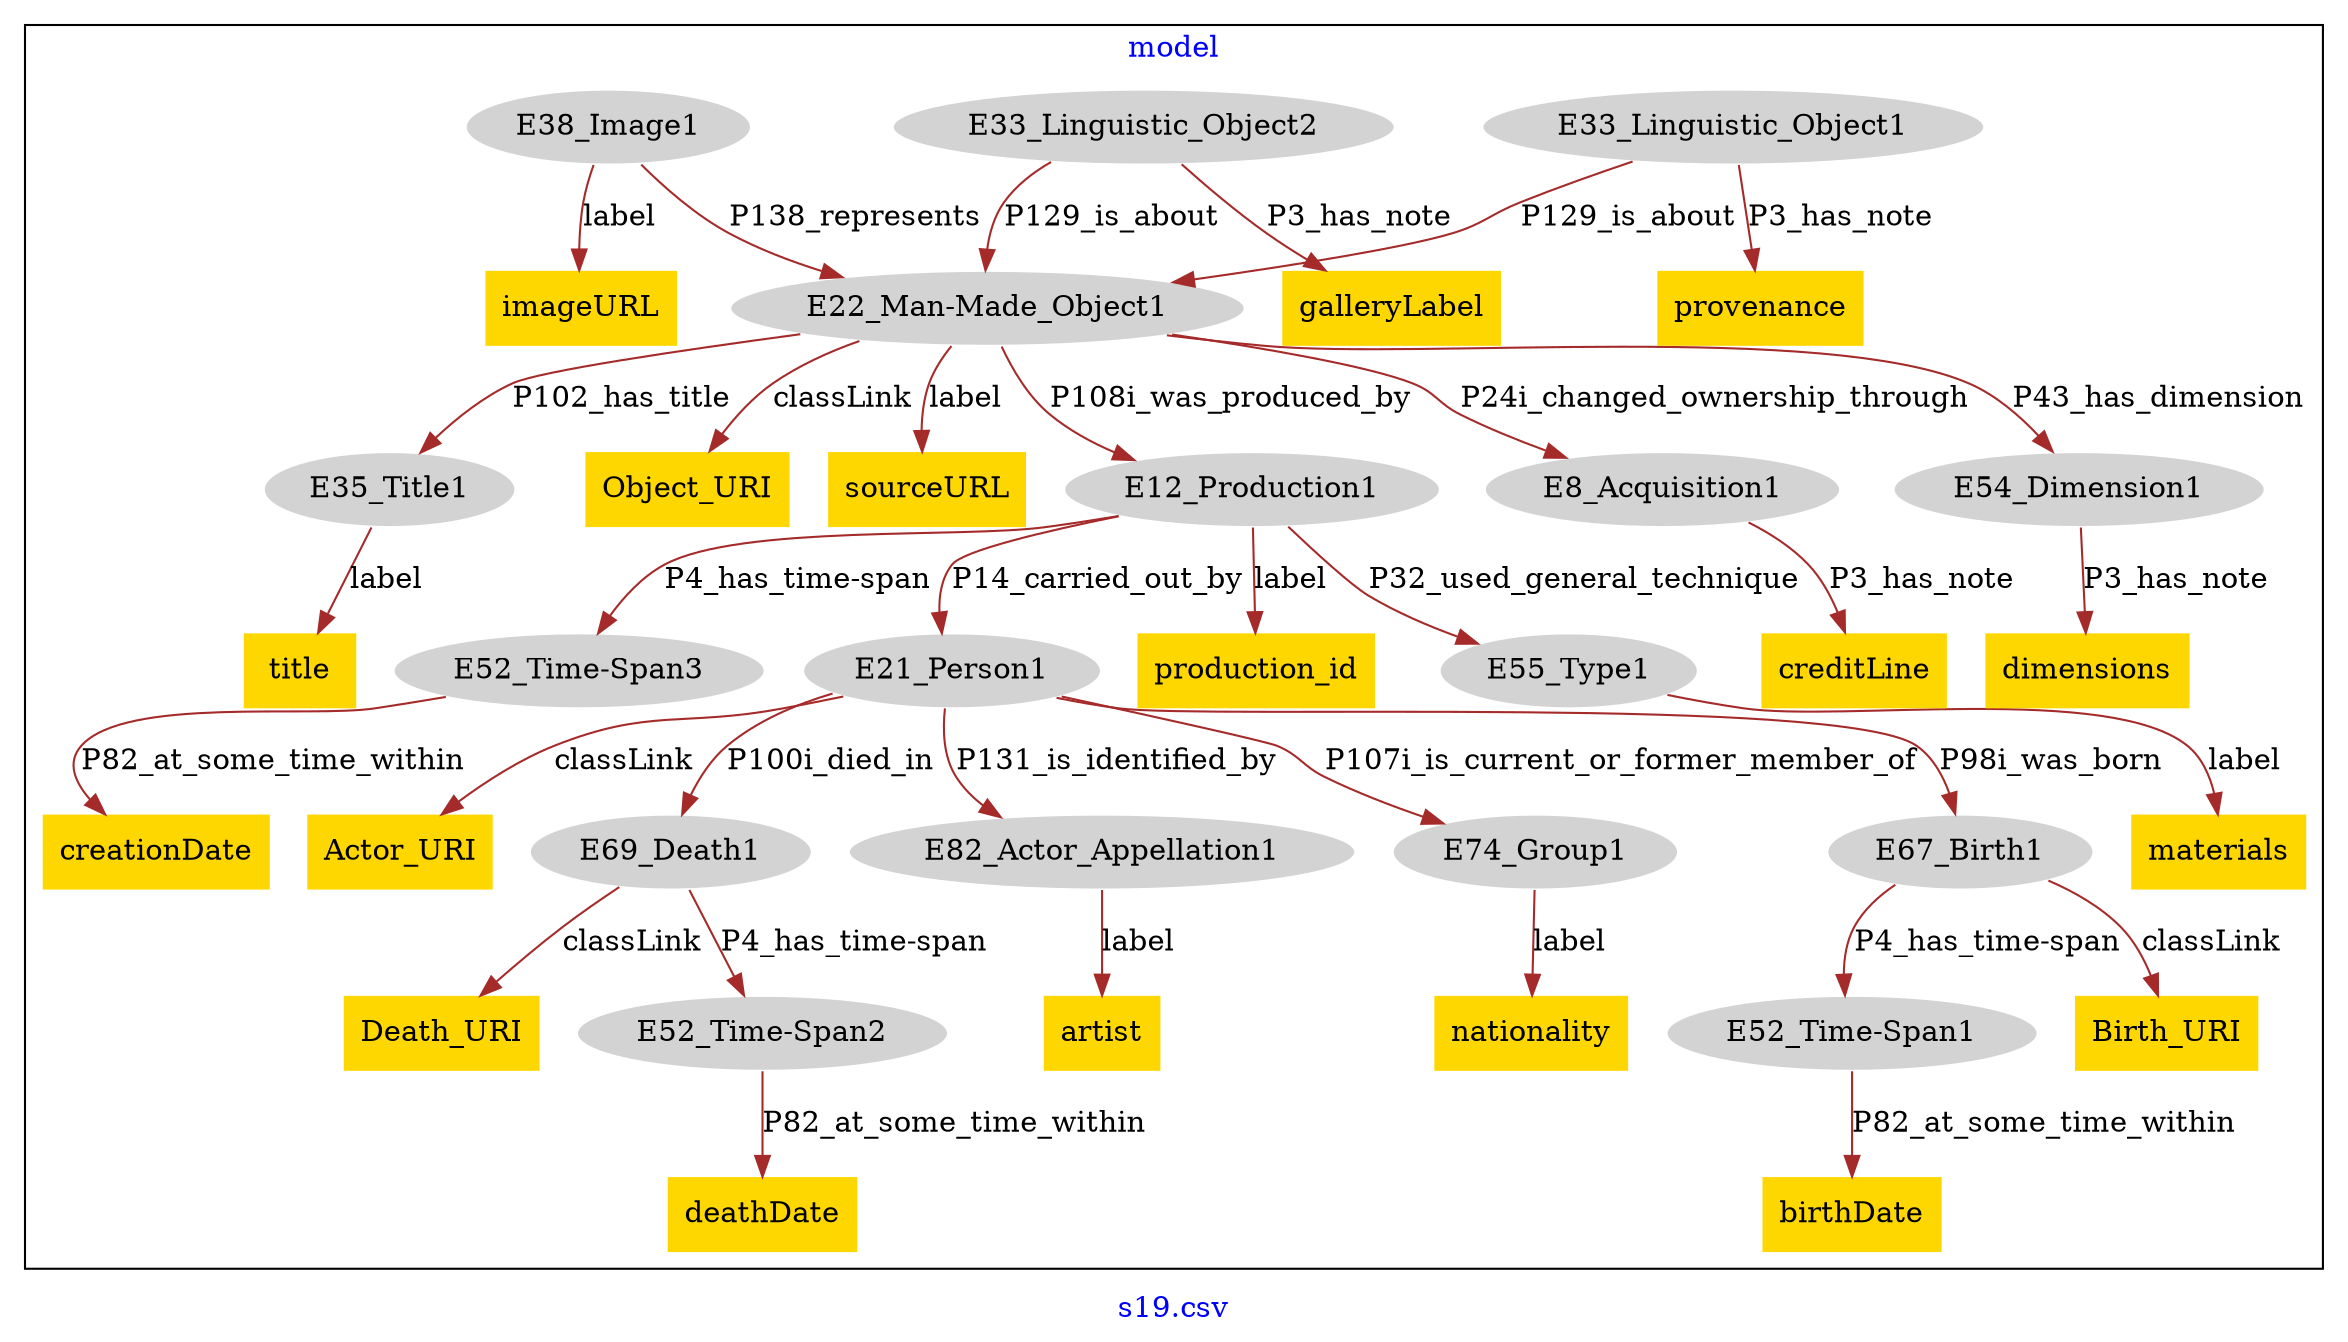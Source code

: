 digraph n0 {
fontcolor="blue"
remincross="true"
label="s19.csv"
subgraph cluster {
label="model"
n2[style="filled",color="white",fillcolor="lightgray",label="E21_Person1"];
n3[style="filled",color="white",fillcolor="lightgray",label="E82_Actor_Appellation1"];
n4[style="filled",color="white",fillcolor="lightgray",label="E35_Title1"];
n5[shape="plaintext",style="filled",fillcolor="gold",label="title"];
n6[style="filled",color="white",fillcolor="lightgray",label="E74_Group1"];
n7[style="filled",color="white",fillcolor="lightgray",label="E67_Birth1"];
n8[shape="plaintext",style="filled",fillcolor="gold",label="Birth_URI"];
n9[style="filled",color="white",fillcolor="lightgray",label="E22_Man-Made_Object1"];
n10[shape="plaintext",style="filled",fillcolor="gold",label="Object_URI"];
n11[shape="plaintext",style="filled",fillcolor="gold",label="sourceURL"];
n12[style="filled",color="white",fillcolor="lightgray",label="E33_Linguistic_Object1"];
n13[shape="plaintext",style="filled",fillcolor="gold",label="Actor_URI"];
n14[style="filled",color="white",fillcolor="lightgray",label="E69_Death1"];
n15[style="filled",color="white",fillcolor="lightgray",label="E52_Time-Span2"];
n16[shape="plaintext",style="filled",fillcolor="gold",label="artist"];
n17[style="filled",color="white",fillcolor="lightgray",label="E52_Time-Span1"];
n18[shape="plaintext",style="filled",fillcolor="gold",label="birthDate"];
n19[style="filled",color="white",fillcolor="lightgray",label="E33_Linguistic_Object2"];
n20[shape="plaintext",style="filled",fillcolor="gold",label="galleryLabel"];
n21[style="filled",color="white",fillcolor="lightgray",label="E12_Production1"];
n22[shape="plaintext",style="filled",fillcolor="gold",label="production_id"];
n23[style="filled",color="white",fillcolor="lightgray",label="E55_Type1"];
n24[shape="plaintext",style="filled",fillcolor="gold",label="materials"];
n25[style="filled",color="white",fillcolor="lightgray",label="E38_Image1"];
n26[shape="plaintext",style="filled",fillcolor="gold",label="imageURL"];
n27[style="filled",color="white",fillcolor="lightgray",label="E8_Acquisition1"];
n28[style="filled",color="white",fillcolor="lightgray",label="E52_Time-Span3"];
n29[shape="plaintext",style="filled",fillcolor="gold",label="nationality"];
n30[shape="plaintext",style="filled",fillcolor="gold",label="provenance"];
n31[shape="plaintext",style="filled",fillcolor="gold",label="deathDate"];
n32[shape="plaintext",style="filled",fillcolor="gold",label="Death_URI"];
n33[shape="plaintext",style="filled",fillcolor="gold",label="creditLine"];
n34[style="filled",color="white",fillcolor="lightgray",label="E54_Dimension1"];
n35[shape="plaintext",style="filled",fillcolor="gold",label="creationDate"];
n36[shape="plaintext",style="filled",fillcolor="gold",label="dimensions"];
}
n2 -> n3[color="brown",fontcolor="black",label="P131_is_identified_by"]
n4 -> n5[color="brown",fontcolor="black",label="label"]
n2 -> n6[color="brown",fontcolor="black",label="P107i_is_current_or_former_member_of"]
n7 -> n8[color="brown",fontcolor="black",label="classLink"]
n9 -> n10[color="brown",fontcolor="black",label="classLink"]
n9 -> n11[color="brown",fontcolor="black",label="label"]
n12 -> n9[color="brown",fontcolor="black",label="P129_is_about"]
n2 -> n13[color="brown",fontcolor="black",label="classLink"]
n14 -> n15[color="brown",fontcolor="black",label="P4_has_time-span"]
n9 -> n4[color="brown",fontcolor="black",label="P102_has_title"]
n3 -> n16[color="brown",fontcolor="black",label="label"]
n17 -> n18[color="brown",fontcolor="black",label="P82_at_some_time_within"]
n19 -> n20[color="brown",fontcolor="black",label="P3_has_note"]
n21 -> n22[color="brown",fontcolor="black",label="label"]
n23 -> n24[color="brown",fontcolor="black",label="label"]
n25 -> n26[color="brown",fontcolor="black",label="label"]
n9 -> n27[color="brown",fontcolor="black",label="P24i_changed_ownership_through"]
n21 -> n23[color="brown",fontcolor="black",label="P32_used_general_technique"]
n9 -> n21[color="brown",fontcolor="black",label="P108i_was_produced_by"]
n21 -> n28[color="brown",fontcolor="black",label="P4_has_time-span"]
n6 -> n29[color="brown",fontcolor="black",label="label"]
n2 -> n7[color="brown",fontcolor="black",label="P98i_was_born"]
n12 -> n30[color="brown",fontcolor="black",label="P3_has_note"]
n21 -> n2[color="brown",fontcolor="black",label="P14_carried_out_by"]
n15 -> n31[color="brown",fontcolor="black",label="P82_at_some_time_within"]
n2 -> n14[color="brown",fontcolor="black",label="P100i_died_in"]
n7 -> n17[color="brown",fontcolor="black",label="P4_has_time-span"]
n19 -> n9[color="brown",fontcolor="black",label="P129_is_about"]
n14 -> n32[color="brown",fontcolor="black",label="classLink"]
n27 -> n33[color="brown",fontcolor="black",label="P3_has_note"]
n9 -> n34[color="brown",fontcolor="black",label="P43_has_dimension"]
n28 -> n35[color="brown",fontcolor="black",label="P82_at_some_time_within"]
n25 -> n9[color="brown",fontcolor="black",label="P138_represents"]
n34 -> n36[color="brown",fontcolor="black",label="P3_has_note"]
}
